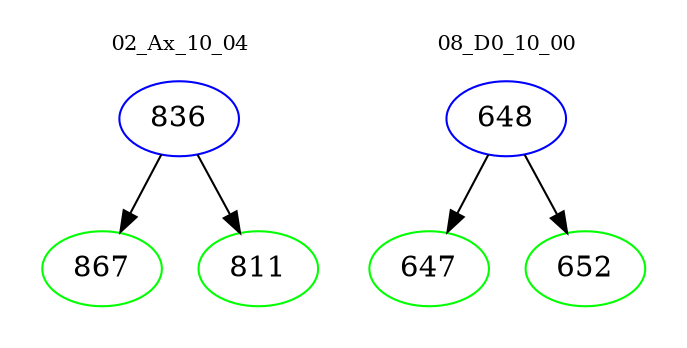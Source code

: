 digraph{
subgraph cluster_0 {
color = white
label = "02_Ax_10_04";
fontsize=10;
T0_836 [label="836", color="blue"]
T0_836 -> T0_867 [color="black"]
T0_867 [label="867", color="green"]
T0_836 -> T0_811 [color="black"]
T0_811 [label="811", color="green"]
}
subgraph cluster_1 {
color = white
label = "08_D0_10_00";
fontsize=10;
T1_648 [label="648", color="blue"]
T1_648 -> T1_647 [color="black"]
T1_647 [label="647", color="green"]
T1_648 -> T1_652 [color="black"]
T1_652 [label="652", color="green"]
}
}
